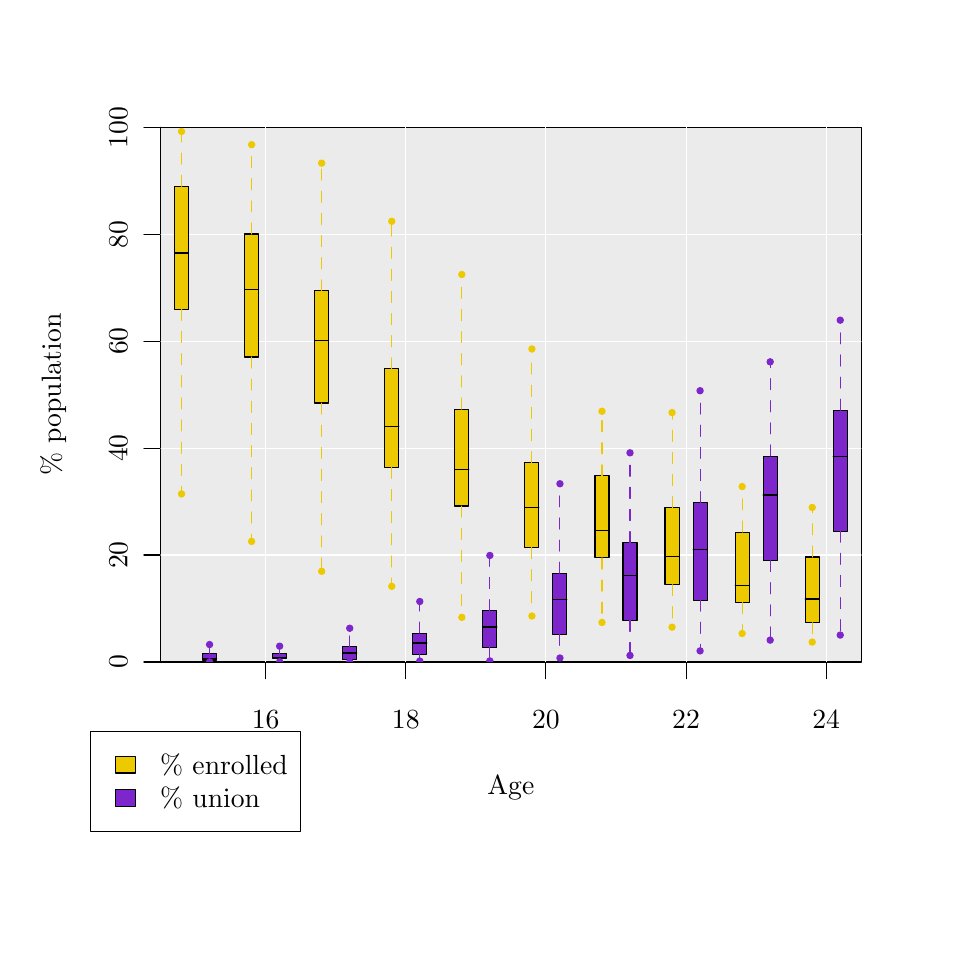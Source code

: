 % Created by tikzDevice version 0.6.1 on 2011-11-15 15:33:38
% !TEX encoding = UTF-8 Unicode
\begin{tikzpicture}[x=1pt,y=1pt]
\definecolor[named]{drawColor}{rgb}{0.00,0.00,0.00}
\definecolor[named]{fillColor}{rgb}{1.00,1.00,1.00}
\fill[color=fillColor,] (0,0) rectangle (325.21,325.21);
\begin{scope}
\path[clip] (  0.00,  0.00) rectangle (325.21,325.21);
\definecolor[named]{drawColor}{rgb}{0.19,0.00,0.33}
\definecolor[named]{drawColor}{rgb}{0.00,0.00,0.00}

\draw[color=drawColor,line cap=round,line join=round,fill opacity=0.00,] ( 85.98, 96.00) -- (288.55, 96.00);

\draw[color=drawColor,line cap=round,line join=round,fill opacity=0.00,] ( 85.98, 96.00) -- ( 85.98, 90.00);

\draw[color=drawColor,line cap=round,line join=round,fill opacity=0.00,] (136.63, 96.00) -- (136.63, 90.00);

\draw[color=drawColor,line cap=round,line join=round,fill opacity=0.00,] (187.27, 96.00) -- (187.27, 90.00);

\draw[color=drawColor,line cap=round,line join=round,fill opacity=0.00,] (237.91, 96.00) -- (237.91, 90.00);

\draw[color=drawColor,line cap=round,line join=round,fill opacity=0.00,] (288.55, 96.00) -- (288.55, 90.00);

\node[color=drawColor,anchor=base,inner sep=0pt, outer sep=0pt, scale=  1.00] at ( 85.98, 72.00) {16%
};

\node[color=drawColor,anchor=base,inner sep=0pt, outer sep=0pt, scale=  1.00] at (136.63, 72.00) {18%
};

\node[color=drawColor,anchor=base,inner sep=0pt, outer sep=0pt, scale=  1.00] at (187.27, 72.00) {20%
};

\node[color=drawColor,anchor=base,inner sep=0pt, outer sep=0pt, scale=  1.00] at (237.91, 72.00) {22%
};

\node[color=drawColor,anchor=base,inner sep=0pt, outer sep=0pt, scale=  1.00] at (288.55, 72.00) {24%
};

\draw[color=drawColor,line cap=round,line join=round,fill opacity=0.00,] ( 48.00, 96.00) -- ( 48.00,289.21);

\draw[color=drawColor,line cap=round,line join=round,fill opacity=0.00,] ( 48.00, 96.00) -- ( 42.00, 96.00);

\draw[color=drawColor,line cap=round,line join=round,fill opacity=0.00,] ( 48.00,134.64) -- ( 42.00,134.64);

\draw[color=drawColor,line cap=round,line join=round,fill opacity=0.00,] ( 48.00,173.29) -- ( 42.00,173.29);

\draw[color=drawColor,line cap=round,line join=round,fill opacity=0.00,] ( 48.00,211.93) -- ( 42.00,211.93);

\draw[color=drawColor,line cap=round,line join=round,fill opacity=0.00,] ( 48.00,250.57) -- ( 42.00,250.57);

\draw[color=drawColor,line cap=round,line join=round,fill opacity=0.00,] ( 48.00,289.21) -- ( 42.00,289.21);

\node[rotate= 90.00,color=drawColor,anchor=base,inner sep=0pt, outer sep=0pt, scale=  1.00] at ( 36.00, 96.00) {0%
};

\node[rotate= 90.00,color=drawColor,anchor=base,inner sep=0pt, outer sep=0pt, scale=  1.00] at ( 36.00,134.64) {20%
};

\node[rotate= 90.00,color=drawColor,anchor=base,inner sep=0pt, outer sep=0pt, scale=  1.00] at ( 36.00,173.29) {40%
};

\node[rotate= 90.00,color=drawColor,anchor=base,inner sep=0pt, outer sep=0pt, scale=  1.00] at ( 36.00,211.93) {60%
};

\node[rotate= 90.00,color=drawColor,anchor=base,inner sep=0pt, outer sep=0pt, scale=  1.00] at ( 36.00,250.57) {80%
};

\node[rotate= 90.00,color=drawColor,anchor=base,inner sep=0pt, outer sep=0pt, scale=  1.00] at ( 36.00,289.21) {100%
};

\draw[color=drawColor,line cap=round,line join=round,fill opacity=0.00,] ( 48.00, 96.00) --
	(301.21, 96.00) --
	(301.21,289.21) --
	( 48.00,289.21) --
	( 48.00, 96.00);
\end{scope}
\begin{scope}
\path[clip] (  0.00,  0.00) rectangle (325.21,325.21);
\definecolor[named]{drawColor}{rgb}{0.19,0.00,0.33}
\definecolor[named]{drawColor}{rgb}{0.00,0.00,0.00}

\node[color=drawColor,anchor=base,inner sep=0pt, outer sep=0pt, scale=  1.00] at (174.61, 48.00) {Age%
};

\node[rotate= 90.00,color=drawColor,anchor=base,inner sep=0pt, outer sep=0pt, scale=  1.00] at ( 12.00,192.61) {\% population%
};
\end{scope}
\begin{scope}
\path[clip] ( 48.00, 96.00) rectangle (301.21,289.21);
\definecolor[named]{drawColor}{rgb}{0.19,0.00,0.33}
\definecolor[named]{drawColor}{rgb}{0.00,0.00,0.00}
\definecolor[named]{fillColor}{rgb}{0.92,0.92,0.92}

\draw[color=drawColor,line cap=round,line join=round,fill=fillColor,] ( 48.00, 96.00) rectangle (301.21,289.21);
\definecolor[named]{drawColor}{rgb}{1.00,1.00,1.00}

\draw[color=drawColor,line cap=round,line join=round,fill opacity=0.00,] ( 35.34, 96.00) -- ( 35.34,289.21);

\draw[color=drawColor,line cap=round,line join=round,fill opacity=0.00,] ( 85.98, 96.00) -- ( 85.98,289.21);

\draw[color=drawColor,line cap=round,line join=round,fill opacity=0.00,] (136.63, 96.00) -- (136.63,289.21);

\draw[color=drawColor,line cap=round,line join=round,fill opacity=0.00,] (187.27, 96.00) -- (187.27,289.21);

\draw[color=drawColor,line cap=round,line join=round,fill opacity=0.00,] (237.91, 96.00) -- (237.91,289.21);

\draw[color=drawColor,line cap=round,line join=round,fill opacity=0.00,] (288.55, 96.00) -- (288.55,289.21);

\draw[color=drawColor,line cap=round,line join=round,fill opacity=0.00,] ( 48.00,134.64) -- (301.21,134.64);

\draw[color=drawColor,line cap=round,line join=round,fill opacity=0.00,] ( 48.00,173.29) -- (301.21,173.29);

\draw[color=drawColor,line cap=round,line join=round,fill opacity=0.00,] ( 48.00,211.93) -- (301.21,211.93);

\draw[color=drawColor,line cap=round,line join=round,fill opacity=0.00,] ( 48.00,250.57) -- (301.21,250.57);
\definecolor[named]{drawColor}{rgb}{0.00,0.00,0.00}
\definecolor[named]{fillColor}{rgb}{0.93,0.79,0.00}

\draw[color=drawColor,line cap=round,line join=round,fill=fillColor,] ( 53.06,223.43) rectangle ( 58.13,267.89);

\draw[color=drawColor,line cap=round,line join=round,fill opacity=0.00,] ( 53.06,243.80) -- ( 58.13,243.80);
\definecolor[named]{drawColor}{rgb}{0.93,0.79,0.00}

\draw[color=drawColor,dash pattern=on 4pt off 4pt ,line cap=round,line join=round,fill opacity=0.00,] ( 55.60,223.43) -- ( 55.60,156.74);

\draw[color=drawColor,dash pattern=on 4pt off 4pt ,line cap=round,line join=round,fill opacity=0.00,] ( 55.60,267.89) -- ( 55.60,287.71);

\draw[color=drawColor,line cap=round,line join=round,fill=fillColor,] ( 55.60,156.74) circle (  1.13);

\draw[color=drawColor,line cap=round,line join=round,fill=fillColor,] ( 55.60,287.71) circle (  1.13);
\definecolor[named]{drawColor}{rgb}{0.00,0.00,0.00}
\definecolor[named]{fillColor}{rgb}{0.49,0.15,0.80}

\draw[color=drawColor,line cap=round,line join=round,fill=fillColor,] ( 63.19, 96.73) rectangle ( 68.26, 98.96);

\draw[color=drawColor,line cap=round,line join=round,fill opacity=0.00,] ( 63.19, 97.26) -- ( 68.26, 97.26);
\definecolor[named]{drawColor}{rgb}{0.49,0.15,0.80}

\draw[color=drawColor,dash pattern=on 4pt off 4pt ,line cap=round,line join=round,fill opacity=0.00,] ( 65.73, 96.73) -- ( 65.73, 96.04);

\draw[color=drawColor,dash pattern=on 4pt off 4pt ,line cap=round,line join=round,fill opacity=0.00,] ( 65.73, 98.96) -- ( 65.73,102.30);

\draw[color=drawColor,line cap=round,line join=round,fill=fillColor,] ( 65.73, 96.04) circle (  1.13);

\draw[color=drawColor,line cap=round,line join=round,fill=fillColor,] ( 65.73,102.30) circle (  1.13);
\definecolor[named]{drawColor}{rgb}{0.00,0.00,0.00}
\definecolor[named]{fillColor}{rgb}{0.93,0.79,0.00}

\draw[color=drawColor,line cap=round,line join=round,fill=fillColor,] ( 78.39,206.21) rectangle ( 83.45,250.64);

\draw[color=drawColor,line cap=round,line join=round,fill opacity=0.00,] ( 78.39,230.57) -- ( 83.45,230.57);
\definecolor[named]{drawColor}{rgb}{0.93,0.79,0.00}

\draw[color=drawColor,dash pattern=on 4pt off 4pt ,line cap=round,line join=round,fill opacity=0.00,] ( 80.92,206.21) -- ( 80.92,139.56);

\draw[color=drawColor,dash pattern=on 4pt off 4pt ,line cap=round,line join=round,fill opacity=0.00,] ( 80.92,250.64) -- ( 80.92,282.93);

\draw[color=drawColor,line cap=round,line join=round,fill=fillColor,] ( 80.92,139.56) circle (  1.13);

\draw[color=drawColor,line cap=round,line join=round,fill=fillColor,] ( 80.92,282.93) circle (  1.13);
\definecolor[named]{drawColor}{rgb}{0.00,0.00,0.00}
\definecolor[named]{fillColor}{rgb}{0.49,0.15,0.80}

\draw[color=drawColor,line cap=round,line join=round,fill=fillColor,] ( 88.51, 97.30) rectangle ( 93.58, 99.07);

\draw[color=drawColor,line cap=round,line join=round,fill opacity=0.00,] ( 88.51, 97.78) -- ( 93.58, 97.78);
\definecolor[named]{drawColor}{rgb}{0.49,0.15,0.80}

\draw[color=drawColor,dash pattern=on 4pt off 4pt ,line cap=round,line join=round,fill opacity=0.00,] ( 91.05, 97.30) -- ( 91.05, 96.09);

\draw[color=drawColor,dash pattern=on 4pt off 4pt ,line cap=round,line join=round,fill opacity=0.00,] ( 91.05, 99.07) -- ( 91.05,101.72);

\draw[color=drawColor,line cap=round,line join=round,fill=fillColor,] ( 91.05, 96.09) circle (  1.13);

\draw[color=drawColor,line cap=round,line join=round,fill=fillColor,] ( 91.05,101.72) circle (  1.13);
\definecolor[named]{drawColor}{rgb}{0.00,0.00,0.00}
\definecolor[named]{fillColor}{rgb}{0.93,0.79,0.00}

\draw[color=drawColor,line cap=round,line join=round,fill=fillColor,] (103.71,189.57) rectangle (108.77,230.10);

\draw[color=drawColor,line cap=round,line join=round,fill opacity=0.00,] (103.71,212.09) -- (108.77,212.09);
\definecolor[named]{drawColor}{rgb}{0.93,0.79,0.00}

\draw[color=drawColor,dash pattern=on 4pt off 4pt ,line cap=round,line join=round,fill opacity=0.00,] (106.24,189.57) -- (106.24,128.77);

\draw[color=drawColor,dash pattern=on 4pt off 4pt ,line cap=round,line join=round,fill opacity=0.00,] (106.24,230.10) -- (106.24,276.25);

\draw[color=drawColor,line cap=round,line join=round,fill=fillColor,] (106.24,128.77) circle (  1.13);

\draw[color=drawColor,line cap=round,line join=round,fill=fillColor,] (106.24,276.25) circle (  1.13);
\definecolor[named]{drawColor}{rgb}{0.00,0.00,0.00}
\definecolor[named]{fillColor}{rgb}{0.49,0.15,0.80}

\draw[color=drawColor,line cap=round,line join=round,fill=fillColor,] (113.84, 96.97) rectangle (118.90,101.46);

\draw[color=drawColor,line cap=round,line join=round,fill opacity=0.00,] (113.84, 99.23) -- (118.90, 99.23);
\definecolor[named]{drawColor}{rgb}{0.49,0.15,0.80}

\draw[color=drawColor,dash pattern=on 4pt off 4pt ,line cap=round,line join=round,fill opacity=0.00,] (116.37, 96.97) -- (116.37, 96.02);

\draw[color=drawColor,dash pattern=on 4pt off 4pt ,line cap=round,line join=round,fill opacity=0.00,] (116.37,101.46) -- (116.37,108.19);

\draw[color=drawColor,line cap=round,line join=round,fill=fillColor,] (116.37, 96.02) circle (  1.13);

\draw[color=drawColor,line cap=round,line join=round,fill=fillColor,] (116.37,108.19) circle (  1.13);
\definecolor[named]{drawColor}{rgb}{0.00,0.00,0.00}
\definecolor[named]{fillColor}{rgb}{0.93,0.79,0.00}

\draw[color=drawColor,line cap=round,line join=round,fill=fillColor,] (129.03,166.33) rectangle (134.09,201.90);

\draw[color=drawColor,line cap=round,line join=round,fill opacity=0.00,] (129.03,181.15) -- (134.09,181.15);
\definecolor[named]{drawColor}{rgb}{0.93,0.79,0.00}

\draw[color=drawColor,dash pattern=on 4pt off 4pt ,line cap=round,line join=round,fill opacity=0.00,] (131.56,166.33) -- (131.56,123.34);

\draw[color=drawColor,dash pattern=on 4pt off 4pt ,line cap=round,line join=round,fill opacity=0.00,] (131.56,201.90) -- (131.56,255.24);

\draw[color=drawColor,line cap=round,line join=round,fill=fillColor,] (131.56,123.34) circle (  1.13);

\draw[color=drawColor,line cap=round,line join=round,fill=fillColor,] (131.56,255.24) circle (  1.13);
\definecolor[named]{drawColor}{rgb}{0.00,0.00,0.00}
\definecolor[named]{fillColor}{rgb}{0.49,0.15,0.80}

\draw[color=drawColor,line cap=round,line join=round,fill=fillColor,] (139.16, 98.80) rectangle (144.22,106.43);

\draw[color=drawColor,line cap=round,line join=round,fill opacity=0.00,] (139.16,102.86) -- (144.22,102.86);
\definecolor[named]{drawColor}{rgb}{0.49,0.15,0.80}

\draw[color=drawColor,dash pattern=on 4pt off 4pt ,line cap=round,line join=round,fill opacity=0.00,] (141.69, 98.80) -- (141.69, 96.34);

\draw[color=drawColor,dash pattern=on 4pt off 4pt ,line cap=round,line join=round,fill opacity=0.00,] (141.69,106.43) -- (141.69,117.86);

\draw[color=drawColor,line cap=round,line join=round,fill=fillColor,] (141.69, 96.34) circle (  1.13);

\draw[color=drawColor,line cap=round,line join=round,fill=fillColor,] (141.69,117.86) circle (  1.13);
\definecolor[named]{drawColor}{rgb}{0.00,0.00,0.00}
\definecolor[named]{fillColor}{rgb}{0.93,0.79,0.00}

\draw[color=drawColor,line cap=round,line join=round,fill=fillColor,] (154.35,152.35) rectangle (159.41,187.38);

\draw[color=drawColor,line cap=round,line join=round,fill opacity=0.00,] (154.35,165.69) -- (159.41,165.69);
\definecolor[named]{drawColor}{rgb}{0.93,0.79,0.00}

\draw[color=drawColor,dash pattern=on 4pt off 4pt ,line cap=round,line join=round,fill opacity=0.00,] (156.88,152.35) -- (156.88,112.14);

\draw[color=drawColor,dash pattern=on 4pt off 4pt ,line cap=round,line join=round,fill opacity=0.00,] (156.88,187.38) -- (156.88,236.02);

\draw[color=drawColor,line cap=round,line join=round,fill=fillColor,] (156.88,112.14) circle (  1.13);

\draw[color=drawColor,line cap=round,line join=round,fill=fillColor,] (156.88,236.02) circle (  1.13);
\definecolor[named]{drawColor}{rgb}{0.00,0.00,0.00}
\definecolor[named]{fillColor}{rgb}{0.49,0.15,0.80}

\draw[color=drawColor,line cap=round,line join=round,fill=fillColor,] (164.48,101.23) rectangle (169.54,114.54);

\draw[color=drawColor,line cap=round,line join=round,fill opacity=0.00,] (164.48,108.65) -- (169.54,108.65);
\definecolor[named]{drawColor}{rgb}{0.49,0.15,0.80}

\draw[color=drawColor,dash pattern=on 4pt off 4pt ,line cap=round,line join=round,fill opacity=0.00,] (167.01,101.23) -- (167.01, 96.39);

\draw[color=drawColor,dash pattern=on 4pt off 4pt ,line cap=round,line join=round,fill opacity=0.00,] (167.01,114.54) -- (167.01,134.49);

\draw[color=drawColor,line cap=round,line join=round,fill=fillColor,] (167.01, 96.39) circle (  1.13);

\draw[color=drawColor,line cap=round,line join=round,fill=fillColor,] (167.01,134.49) circle (  1.13);
\definecolor[named]{drawColor}{rgb}{0.00,0.00,0.00}
\definecolor[named]{fillColor}{rgb}{0.93,0.79,0.00}

\draw[color=drawColor,line cap=round,line join=round,fill=fillColor,] (179.67,137.39) rectangle (184.74,168.02);

\draw[color=drawColor,line cap=round,line join=round,fill opacity=0.00,] (179.67,151.93) -- (184.74,151.93);
\definecolor[named]{drawColor}{rgb}{0.93,0.79,0.00}

\draw[color=drawColor,dash pattern=on 4pt off 4pt ,line cap=round,line join=round,fill opacity=0.00,] (182.20,137.39) -- (182.20,112.61);

\draw[color=drawColor,dash pattern=on 4pt off 4pt ,line cap=round,line join=round,fill opacity=0.00,] (182.20,168.02) -- (182.20,209.12);

\draw[color=drawColor,line cap=round,line join=round,fill=fillColor,] (182.20,112.61) circle (  1.13);

\draw[color=drawColor,line cap=round,line join=round,fill=fillColor,] (182.20,209.12) circle (  1.13);
\definecolor[named]{drawColor}{rgb}{0.00,0.00,0.00}
\definecolor[named]{fillColor}{rgb}{0.49,0.15,0.80}

\draw[color=drawColor,line cap=round,line join=round,fill=fillColor,] (189.80,106.02) rectangle (194.86,128.04);

\draw[color=drawColor,line cap=round,line join=round,fill opacity=0.00,] (189.80,118.57) -- (194.86,118.57);
\definecolor[named]{drawColor}{rgb}{0.49,0.15,0.80}

\draw[color=drawColor,dash pattern=on 4pt off 4pt ,line cap=round,line join=round,fill opacity=0.00,] (192.33,106.02) -- (192.33, 97.44);

\draw[color=drawColor,dash pattern=on 4pt off 4pt ,line cap=round,line join=round,fill opacity=0.00,] (192.33,128.04) -- (192.33,160.40);

\draw[color=drawColor,line cap=round,line join=round,fill=fillColor,] (192.33, 97.44) circle (  1.13);

\draw[color=drawColor,line cap=round,line join=round,fill=fillColor,] (192.33,160.40) circle (  1.13);
\definecolor[named]{drawColor}{rgb}{0.00,0.00,0.00}
\definecolor[named]{fillColor}{rgb}{0.93,0.79,0.00}

\draw[color=drawColor,line cap=round,line join=round,fill=fillColor,] (204.99,133.60) rectangle (210.06,163.24);

\draw[color=drawColor,line cap=round,line join=round,fill opacity=0.00,] (204.99,143.49) -- (210.06,143.49);
\definecolor[named]{drawColor}{rgb}{0.93,0.79,0.00}

\draw[color=drawColor,dash pattern=on 4pt off 4pt ,line cap=round,line join=round,fill opacity=0.00,] (207.53,133.60) -- (207.53,110.30);

\draw[color=drawColor,dash pattern=on 4pt off 4pt ,line cap=round,line join=round,fill opacity=0.00,] (207.53,163.24) -- (207.53,186.60);

\draw[color=drawColor,line cap=round,line join=round,fill=fillColor,] (207.53,110.30) circle (  1.13);

\draw[color=drawColor,line cap=round,line join=round,fill=fillColor,] (207.53,186.60) circle (  1.13);
\definecolor[named]{drawColor}{rgb}{0.00,0.00,0.00}
\definecolor[named]{fillColor}{rgb}{0.49,0.15,0.80}

\draw[color=drawColor,line cap=round,line join=round,fill=fillColor,] (215.12,111.06) rectangle (220.19,139.11);

\draw[color=drawColor,line cap=round,line join=round,fill opacity=0.00,] (215.12,127.26) -- (220.19,127.26);
\definecolor[named]{drawColor}{rgb}{0.49,0.15,0.80}

\draw[color=drawColor,dash pattern=on 4pt off 4pt ,line cap=round,line join=round,fill opacity=0.00,] (217.65,111.06) -- (217.65, 98.36);

\draw[color=drawColor,dash pattern=on 4pt off 4pt ,line cap=round,line join=round,fill opacity=0.00,] (217.65,139.11) -- (217.65,171.57);

\draw[color=drawColor,line cap=round,line join=round,fill=fillColor,] (217.65, 98.36) circle (  1.13);

\draw[color=drawColor,line cap=round,line join=round,fill=fillColor,] (217.65,171.57) circle (  1.13);
\definecolor[named]{drawColor}{rgb}{0.00,0.00,0.00}
\definecolor[named]{fillColor}{rgb}{0.93,0.79,0.00}

\draw[color=drawColor,line cap=round,line join=round,fill=fillColor,] (230.31,123.96) rectangle (235.38,151.73);

\draw[color=drawColor,line cap=round,line join=round,fill opacity=0.00,] (230.31,134.17) -- (235.38,134.17);
\definecolor[named]{drawColor}{rgb}{0.93,0.79,0.00}

\draw[color=drawColor,dash pattern=on 4pt off 4pt ,line cap=round,line join=round,fill opacity=0.00,] (232.85,123.96) -- (232.85,108.59);

\draw[color=drawColor,dash pattern=on 4pt off 4pt ,line cap=round,line join=round,fill opacity=0.00,] (232.85,151.73) -- (232.85,186.12);

\draw[color=drawColor,line cap=round,line join=round,fill=fillColor,] (232.85,108.59) circle (  1.13);

\draw[color=drawColor,line cap=round,line join=round,fill=fillColor,] (232.85,186.12) circle (  1.13);
\definecolor[named]{drawColor}{rgb}{0.00,0.00,0.00}
\definecolor[named]{fillColor}{rgb}{0.49,0.15,0.80}

\draw[color=drawColor,line cap=round,line join=round,fill=fillColor,] (240.44,118.35) rectangle (245.51,153.56);

\draw[color=drawColor,line cap=round,line join=round,fill opacity=0.00,] (240.44,136.57) -- (245.51,136.57);
\definecolor[named]{drawColor}{rgb}{0.49,0.15,0.80}

\draw[color=drawColor,dash pattern=on 4pt off 4pt ,line cap=round,line join=round,fill opacity=0.00,] (242.98,118.35) -- (242.98,100.01);

\draw[color=drawColor,dash pattern=on 4pt off 4pt ,line cap=round,line join=round,fill opacity=0.00,] (242.98,153.56) -- (242.98,194.02);

\draw[color=drawColor,line cap=round,line join=round,fill=fillColor,] (242.98,100.01) circle (  1.13);

\draw[color=drawColor,line cap=round,line join=round,fill=fillColor,] (242.98,194.02) circle (  1.13);
\definecolor[named]{drawColor}{rgb}{0.00,0.00,0.00}
\definecolor[named]{fillColor}{rgb}{0.93,0.79,0.00}

\draw[color=drawColor,line cap=round,line join=round,fill=fillColor,] (255.64,117.52) rectangle (260.70,142.94);

\draw[color=drawColor,line cap=round,line join=round,fill opacity=0.00,] (255.64,123.69) -- (260.70,123.69);
\definecolor[named]{drawColor}{rgb}{0.93,0.79,0.00}

\draw[color=drawColor,dash pattern=on 4pt off 4pt ,line cap=round,line join=round,fill opacity=0.00,] (258.17,117.52) -- (258.17,106.28);

\draw[color=drawColor,dash pattern=on 4pt off 4pt ,line cap=round,line join=round,fill opacity=0.00,] (258.17,142.94) -- (258.17,159.39);

\draw[color=drawColor,line cap=round,line join=round,fill=fillColor,] (258.17,106.28) circle (  1.13);

\draw[color=drawColor,line cap=round,line join=round,fill=fillColor,] (258.17,159.39) circle (  1.13);
\definecolor[named]{drawColor}{rgb}{0.00,0.00,0.00}
\definecolor[named]{fillColor}{rgb}{0.49,0.15,0.80}

\draw[color=drawColor,line cap=round,line join=round,fill=fillColor,] (265.76,132.66) rectangle (270.83,170.41);

\draw[color=drawColor,line cap=round,line join=round,fill opacity=0.00,] (265.76,156.33) -- (270.83,156.33);
\definecolor[named]{drawColor}{rgb}{0.49,0.15,0.80}

\draw[color=drawColor,dash pattern=on 4pt off 4pt ,line cap=round,line join=round,fill opacity=0.00,] (268.30,132.66) -- (268.30,103.90);

\draw[color=drawColor,dash pattern=on 4pt off 4pt ,line cap=round,line join=round,fill opacity=0.00,] (268.30,170.41) -- (268.30,204.46);

\draw[color=drawColor,line cap=round,line join=round,fill=fillColor,] (268.30,103.90) circle (  1.13);

\draw[color=drawColor,line cap=round,line join=round,fill=fillColor,] (268.30,204.46) circle (  1.13);
\definecolor[named]{drawColor}{rgb}{0.00,0.00,0.00}
\definecolor[named]{fillColor}{rgb}{0.93,0.79,0.00}

\draw[color=drawColor,line cap=round,line join=round,fill=fillColor,] (280.96,110.22) rectangle (286.02,133.94);

\draw[color=drawColor,line cap=round,line join=round,fill opacity=0.00,] (280.96,118.77) -- (286.02,118.77);
\definecolor[named]{drawColor}{rgb}{0.93,0.79,0.00}

\draw[color=drawColor,dash pattern=on 4pt off 4pt ,line cap=round,line join=round,fill opacity=0.00,] (283.49,110.22) -- (283.49,103.19);

\draw[color=drawColor,dash pattern=on 4pt off 4pt ,line cap=round,line join=round,fill opacity=0.00,] (283.49,133.94) -- (283.49,151.84);

\draw[color=drawColor,line cap=round,line join=round,fill=fillColor,] (283.49,103.19) circle (  1.13);

\draw[color=drawColor,line cap=round,line join=round,fill=fillColor,] (283.49,151.84) circle (  1.13);
\definecolor[named]{drawColor}{rgb}{0.00,0.00,0.00}
\definecolor[named]{fillColor}{rgb}{0.49,0.15,0.80}

\draw[color=drawColor,line cap=round,line join=round,fill=fillColor,] (291.09,143.28) rectangle (296.15,186.95);

\draw[color=drawColor,line cap=round,line join=round,fill opacity=0.00,] (291.09,170.27) -- (296.15,170.27);
\definecolor[named]{drawColor}{rgb}{0.49,0.15,0.80}

\draw[color=drawColor,dash pattern=on 4pt off 4pt ,line cap=round,line join=round,fill opacity=0.00,] (293.62,143.28) -- (293.62,105.72);

\draw[color=drawColor,dash pattern=on 4pt off 4pt ,line cap=round,line join=round,fill opacity=0.00,] (293.62,186.95) -- (293.62,219.52);

\draw[color=drawColor,line cap=round,line join=round,fill=fillColor,] (293.62,105.72) circle (  1.13);

\draw[color=drawColor,line cap=round,line join=round,fill=fillColor,] (293.62,219.52) circle (  1.13);
\end{scope}
\begin{scope}
\path[clip] (  0.00,  0.00) rectangle (325.21,325.21);
\definecolor[named]{drawColor}{rgb}{0.19,0.00,0.33}
\definecolor[named]{drawColor}{rgb}{0.00,0.00,0.00}

\draw[color=drawColor,line cap=round,line join=round,fill opacity=0.00,] ( 22.68, 70.88) rectangle ( 98.51, 34.88);
\definecolor[named]{fillColor}{rgb}{0.93,0.79,0.00}

\draw[color=drawColor,line cap=round,line join=round,fill=fillColor,] ( 31.68, 61.88) rectangle ( 38.88, 55.88);
\definecolor[named]{fillColor}{rgb}{0.49,0.15,0.80}

\draw[color=drawColor,line cap=round,line join=round,fill=fillColor,] ( 31.68, 49.88) rectangle ( 38.88, 43.88);

\node[color=drawColor,anchor=base west,inner sep=0pt, outer sep=0pt, scale=  1.00] at ( 47.88, 55.44) {\% enrolled%
};

\node[color=drawColor,anchor=base west,inner sep=0pt, outer sep=0pt, scale=  1.00] at ( 47.88, 43.44) {\% union%
};
\end{scope}
\end{tikzpicture}
